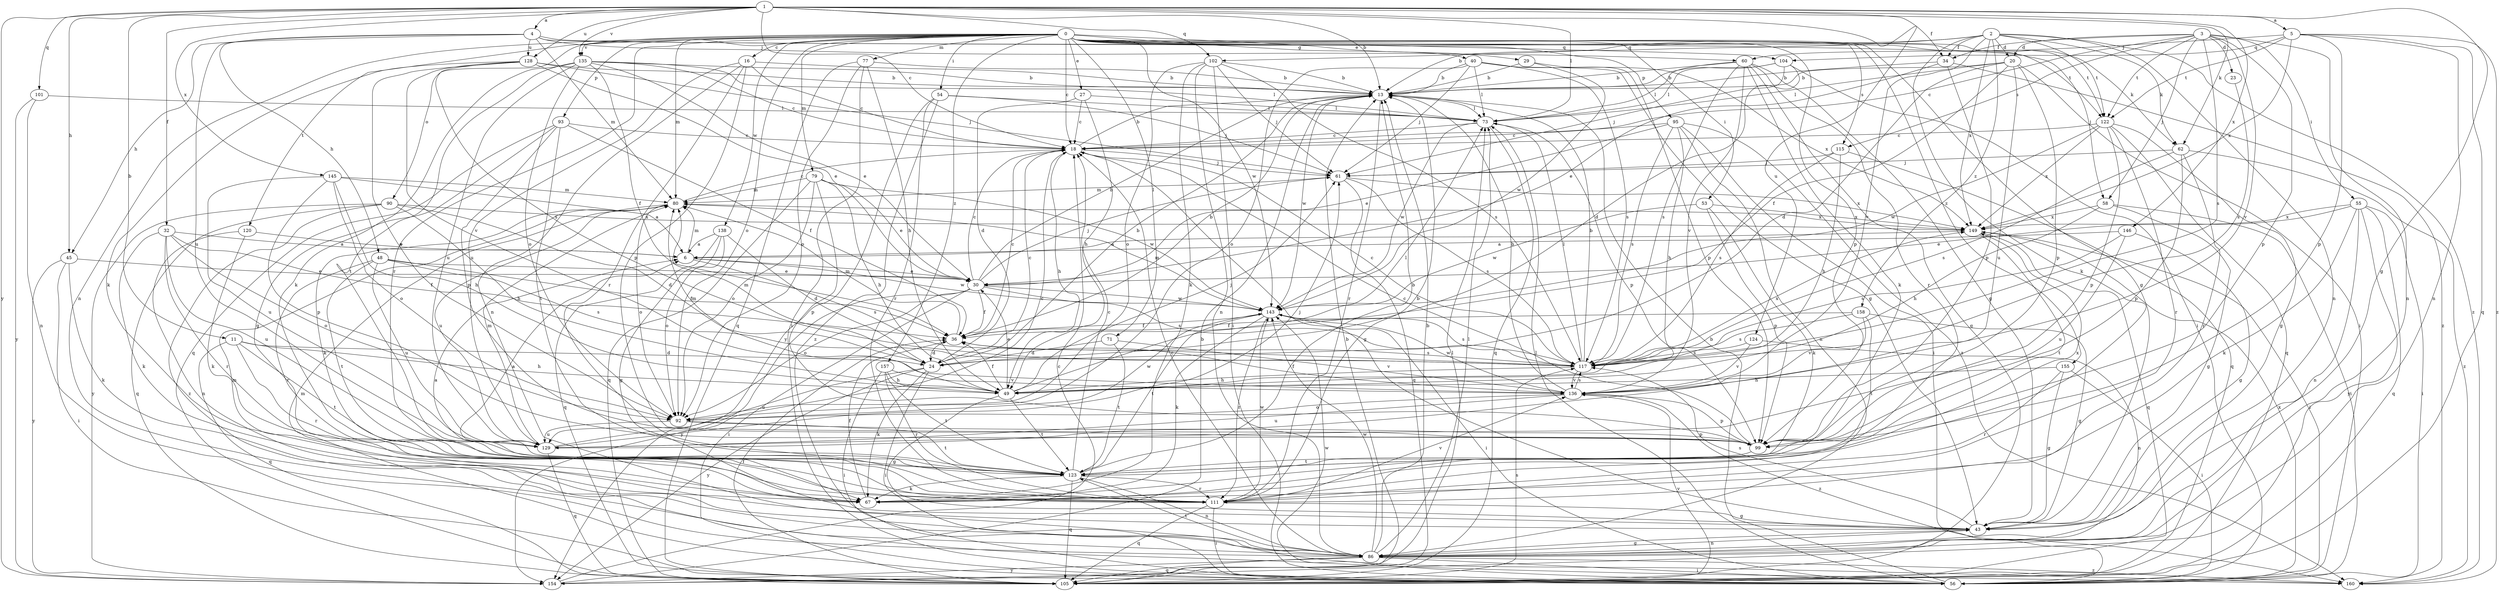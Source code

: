 strict digraph  {
0;
1;
2;
3;
4;
5;
6;
11;
13;
16;
18;
20;
23;
24;
27;
29;
30;
32;
34;
36;
40;
43;
45;
48;
49;
53;
54;
55;
56;
58;
60;
61;
62;
67;
71;
73;
77;
79;
80;
86;
90;
92;
93;
95;
99;
101;
102;
104;
105;
111;
115;
117;
120;
122;
123;
124;
128;
129;
135;
136;
138;
143;
145;
146;
149;
154;
155;
157;
158;
160;
0 -> 16  [label=c];
0 -> 18  [label=c];
0 -> 27  [label=e];
0 -> 29  [label=e];
0 -> 40  [label=g];
0 -> 43  [label=g];
0 -> 53  [label=i];
0 -> 54  [label=i];
0 -> 58  [label=j];
0 -> 62  [label=k];
0 -> 71  [label=l];
0 -> 77  [label=m];
0 -> 79  [label=m];
0 -> 80  [label=m];
0 -> 86  [label=n];
0 -> 90  [label=o];
0 -> 92  [label=o];
0 -> 93  [label=p];
0 -> 95  [label=p];
0 -> 99  [label=p];
0 -> 111  [label=r];
0 -> 115  [label=s];
0 -> 120  [label=t];
0 -> 122  [label=t];
0 -> 135  [label=v];
0 -> 138  [label=w];
0 -> 143  [label=w];
0 -> 155  [label=z];
0 -> 157  [label=z];
1 -> 4  [label=a];
1 -> 5  [label=a];
1 -> 11  [label=b];
1 -> 13  [label=b];
1 -> 18  [label=c];
1 -> 32  [label=f];
1 -> 34  [label=f];
1 -> 43  [label=g];
1 -> 45  [label=h];
1 -> 62  [label=k];
1 -> 73  [label=l];
1 -> 101  [label=q];
1 -> 102  [label=q];
1 -> 124  [label=u];
1 -> 128  [label=u];
1 -> 135  [label=v];
1 -> 145  [label=x];
1 -> 146  [label=x];
1 -> 154  [label=y];
2 -> 13  [label=b];
2 -> 20  [label=d];
2 -> 34  [label=f];
2 -> 62  [label=k];
2 -> 67  [label=k];
2 -> 86  [label=n];
2 -> 102  [label=q];
2 -> 122  [label=t];
2 -> 136  [label=v];
2 -> 149  [label=x];
2 -> 158  [label=z];
2 -> 160  [label=z];
3 -> 18  [label=c];
3 -> 20  [label=d];
3 -> 23  [label=d];
3 -> 34  [label=f];
3 -> 55  [label=i];
3 -> 58  [label=j];
3 -> 86  [label=n];
3 -> 99  [label=p];
3 -> 115  [label=s];
3 -> 117  [label=s];
3 -> 122  [label=t];
3 -> 136  [label=v];
4 -> 45  [label=h];
4 -> 48  [label=h];
4 -> 60  [label=j];
4 -> 80  [label=m];
4 -> 104  [label=q];
4 -> 122  [label=t];
4 -> 128  [label=u];
4 -> 129  [label=u];
5 -> 60  [label=j];
5 -> 86  [label=n];
5 -> 99  [label=p];
5 -> 104  [label=q];
5 -> 105  [label=q];
5 -> 122  [label=t];
5 -> 149  [label=x];
5 -> 160  [label=z];
6 -> 30  [label=e];
6 -> 80  [label=m];
6 -> 117  [label=s];
6 -> 143  [label=w];
11 -> 24  [label=d];
11 -> 49  [label=h];
11 -> 105  [label=q];
11 -> 111  [label=r];
11 -> 123  [label=t];
13 -> 73  [label=l];
13 -> 111  [label=r];
13 -> 143  [label=w];
16 -> 13  [label=b];
16 -> 18  [label=c];
16 -> 86  [label=n];
16 -> 99  [label=p];
16 -> 111  [label=r];
16 -> 129  [label=u];
18 -> 13  [label=b];
18 -> 43  [label=g];
18 -> 49  [label=h];
18 -> 61  [label=j];
20 -> 13  [label=b];
20 -> 24  [label=d];
20 -> 36  [label=f];
20 -> 56  [label=i];
20 -> 73  [label=l];
20 -> 99  [label=p];
20 -> 129  [label=u];
23 -> 117  [label=s];
24 -> 13  [label=b];
24 -> 18  [label=c];
24 -> 56  [label=i];
24 -> 67  [label=k];
24 -> 80  [label=m];
24 -> 129  [label=u];
24 -> 154  [label=y];
27 -> 18  [label=c];
27 -> 24  [label=d];
27 -> 49  [label=h];
27 -> 73  [label=l];
29 -> 13  [label=b];
29 -> 99  [label=p];
29 -> 143  [label=w];
30 -> 13  [label=b];
30 -> 18  [label=c];
30 -> 36  [label=f];
30 -> 56  [label=i];
30 -> 61  [label=j];
30 -> 92  [label=o];
30 -> 117  [label=s];
30 -> 143  [label=w];
30 -> 154  [label=y];
32 -> 6  [label=a];
32 -> 36  [label=f];
32 -> 67  [label=k];
32 -> 92  [label=o];
32 -> 111  [label=r];
32 -> 129  [label=u];
34 -> 13  [label=b];
34 -> 30  [label=e];
34 -> 99  [label=p];
34 -> 160  [label=z];
36 -> 13  [label=b];
36 -> 18  [label=c];
36 -> 24  [label=d];
36 -> 80  [label=m];
36 -> 117  [label=s];
40 -> 13  [label=b];
40 -> 43  [label=g];
40 -> 61  [label=j];
40 -> 73  [label=l];
40 -> 92  [label=o];
40 -> 117  [label=s];
40 -> 149  [label=x];
43 -> 86  [label=n];
43 -> 117  [label=s];
45 -> 30  [label=e];
45 -> 56  [label=i];
45 -> 67  [label=k];
45 -> 154  [label=y];
48 -> 30  [label=e];
48 -> 36  [label=f];
48 -> 111  [label=r];
48 -> 117  [label=s];
48 -> 123  [label=t];
48 -> 129  [label=u];
49 -> 30  [label=e];
49 -> 36  [label=f];
49 -> 43  [label=g];
49 -> 61  [label=j];
49 -> 73  [label=l];
49 -> 80  [label=m];
49 -> 123  [label=t];
53 -> 67  [label=k];
53 -> 99  [label=p];
53 -> 143  [label=w];
53 -> 149  [label=x];
54 -> 61  [label=j];
54 -> 73  [label=l];
54 -> 111  [label=r];
54 -> 154  [label=y];
54 -> 160  [label=z];
55 -> 30  [label=e];
55 -> 56  [label=i];
55 -> 67  [label=k];
55 -> 86  [label=n];
55 -> 105  [label=q];
55 -> 149  [label=x];
55 -> 154  [label=y];
56 -> 13  [label=b];
56 -> 73  [label=l];
56 -> 80  [label=m];
56 -> 143  [label=w];
56 -> 149  [label=x];
58 -> 43  [label=g];
58 -> 49  [label=h];
58 -> 56  [label=i];
58 -> 149  [label=x];
60 -> 13  [label=b];
60 -> 43  [label=g];
60 -> 67  [label=k];
60 -> 73  [label=l];
60 -> 105  [label=q];
60 -> 111  [label=r];
60 -> 117  [label=s];
60 -> 136  [label=v];
61 -> 80  [label=m];
61 -> 105  [label=q];
61 -> 117  [label=s];
61 -> 149  [label=x];
62 -> 61  [label=j];
62 -> 99  [label=p];
62 -> 111  [label=r];
62 -> 117  [label=s];
62 -> 160  [label=z];
67 -> 36  [label=f];
71 -> 24  [label=d];
71 -> 123  [label=t];
71 -> 136  [label=v];
73 -> 18  [label=c];
73 -> 99  [label=p];
73 -> 105  [label=q];
73 -> 143  [label=w];
77 -> 13  [label=b];
77 -> 49  [label=h];
77 -> 56  [label=i];
77 -> 92  [label=o];
77 -> 105  [label=q];
79 -> 30  [label=e];
79 -> 49  [label=h];
79 -> 80  [label=m];
79 -> 92  [label=o];
79 -> 99  [label=p];
79 -> 105  [label=q];
79 -> 143  [label=w];
80 -> 18  [label=c];
80 -> 67  [label=k];
80 -> 92  [label=o];
80 -> 129  [label=u];
80 -> 149  [label=x];
86 -> 13  [label=b];
86 -> 18  [label=c];
86 -> 43  [label=g];
86 -> 56  [label=i];
86 -> 73  [label=l];
86 -> 80  [label=m];
86 -> 105  [label=q];
86 -> 123  [label=t];
86 -> 143  [label=w];
86 -> 154  [label=y];
86 -> 160  [label=z];
90 -> 24  [label=d];
90 -> 49  [label=h];
90 -> 105  [label=q];
90 -> 149  [label=x];
90 -> 154  [label=y];
90 -> 160  [label=z];
92 -> 99  [label=p];
92 -> 123  [label=t];
92 -> 129  [label=u];
92 -> 143  [label=w];
93 -> 18  [label=c];
93 -> 36  [label=f];
93 -> 43  [label=g];
93 -> 99  [label=p];
93 -> 105  [label=q];
93 -> 123  [label=t];
95 -> 18  [label=c];
95 -> 30  [label=e];
95 -> 49  [label=h];
95 -> 56  [label=i];
95 -> 86  [label=n];
95 -> 117  [label=s];
95 -> 160  [label=z];
99 -> 18  [label=c];
99 -> 123  [label=t];
101 -> 73  [label=l];
101 -> 86  [label=n];
101 -> 154  [label=y];
102 -> 13  [label=b];
102 -> 56  [label=i];
102 -> 61  [label=j];
102 -> 67  [label=k];
102 -> 86  [label=n];
102 -> 92  [label=o];
102 -> 117  [label=s];
104 -> 13  [label=b];
104 -> 24  [label=d];
104 -> 56  [label=i];
104 -> 61  [label=j];
104 -> 73  [label=l];
105 -> 13  [label=b];
105 -> 36  [label=f];
105 -> 117  [label=s];
105 -> 136  [label=v];
111 -> 6  [label=a];
111 -> 13  [label=b];
111 -> 43  [label=g];
111 -> 56  [label=i];
111 -> 105  [label=q];
111 -> 136  [label=v];
111 -> 143  [label=w];
115 -> 49  [label=h];
115 -> 61  [label=j];
115 -> 105  [label=q];
115 -> 117  [label=s];
117 -> 13  [label=b];
117 -> 18  [label=c];
117 -> 49  [label=h];
117 -> 73  [label=l];
117 -> 136  [label=v];
117 -> 149  [label=x];
120 -> 6  [label=a];
120 -> 67  [label=k];
120 -> 86  [label=n];
122 -> 18  [label=c];
122 -> 43  [label=g];
122 -> 99  [label=p];
122 -> 105  [label=q];
122 -> 111  [label=r];
122 -> 143  [label=w];
122 -> 149  [label=x];
123 -> 6  [label=a];
123 -> 13  [label=b];
123 -> 18  [label=c];
123 -> 67  [label=k];
123 -> 86  [label=n];
123 -> 105  [label=q];
123 -> 111  [label=r];
123 -> 149  [label=x];
124 -> 86  [label=n];
124 -> 117  [label=s];
124 -> 136  [label=v];
128 -> 13  [label=b];
128 -> 30  [label=e];
128 -> 61  [label=j];
128 -> 67  [label=k];
128 -> 92  [label=o];
128 -> 117  [label=s];
128 -> 136  [label=v];
129 -> 18  [label=c];
129 -> 61  [label=j];
129 -> 80  [label=m];
129 -> 105  [label=q];
135 -> 13  [label=b];
135 -> 18  [label=c];
135 -> 30  [label=e];
135 -> 36  [label=f];
135 -> 67  [label=k];
135 -> 73  [label=l];
135 -> 92  [label=o];
135 -> 123  [label=t];
135 -> 129  [label=u];
136 -> 13  [label=b];
136 -> 36  [label=f];
136 -> 92  [label=o];
136 -> 99  [label=p];
136 -> 117  [label=s];
136 -> 129  [label=u];
136 -> 143  [label=w];
136 -> 160  [label=z];
138 -> 6  [label=a];
138 -> 24  [label=d];
138 -> 43  [label=g];
138 -> 92  [label=o];
138 -> 105  [label=q];
143 -> 36  [label=f];
143 -> 56  [label=i];
143 -> 67  [label=k];
143 -> 80  [label=m];
143 -> 111  [label=r];
143 -> 117  [label=s];
143 -> 123  [label=t];
145 -> 6  [label=a];
145 -> 49  [label=h];
145 -> 80  [label=m];
145 -> 92  [label=o];
145 -> 99  [label=p];
145 -> 129  [label=u];
146 -> 6  [label=a];
146 -> 43  [label=g];
146 -> 117  [label=s];
146 -> 129  [label=u];
149 -> 6  [label=a];
149 -> 56  [label=i];
149 -> 105  [label=q];
149 -> 123  [label=t];
154 -> 13  [label=b];
154 -> 18  [label=c];
154 -> 73  [label=l];
155 -> 43  [label=g];
155 -> 49  [label=h];
155 -> 56  [label=i];
155 -> 111  [label=r];
157 -> 49  [label=h];
157 -> 56  [label=i];
157 -> 111  [label=r];
157 -> 123  [label=t];
157 -> 136  [label=v];
158 -> 36  [label=f];
158 -> 43  [label=g];
158 -> 117  [label=s];
158 -> 123  [label=t];
158 -> 136  [label=v];
}
